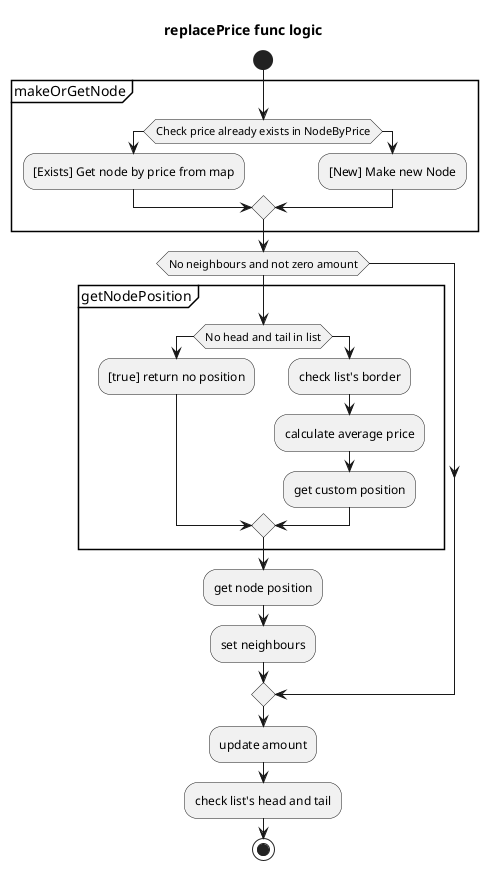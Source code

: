 @startuml
title replacePrice func logic
start

partition makeOrGetNode {
  if (Check price already exists in NodeByPrice) then
    :[Exists] Get node by price from map;
  else
    :[New] Make new Node;
  endif
}

if (No neighbours and not zero amount) then   
  partition getNodePosition {    
    if (No head and tail in list) then
      :[true] return no position;
    else
      :check list's border;
      :calculate average price;
      :get custom position;
    endif
  }
  :get node position;
  :set neighbours;
endif
:update amount;
:check list's head and tail;
stop
@enduml